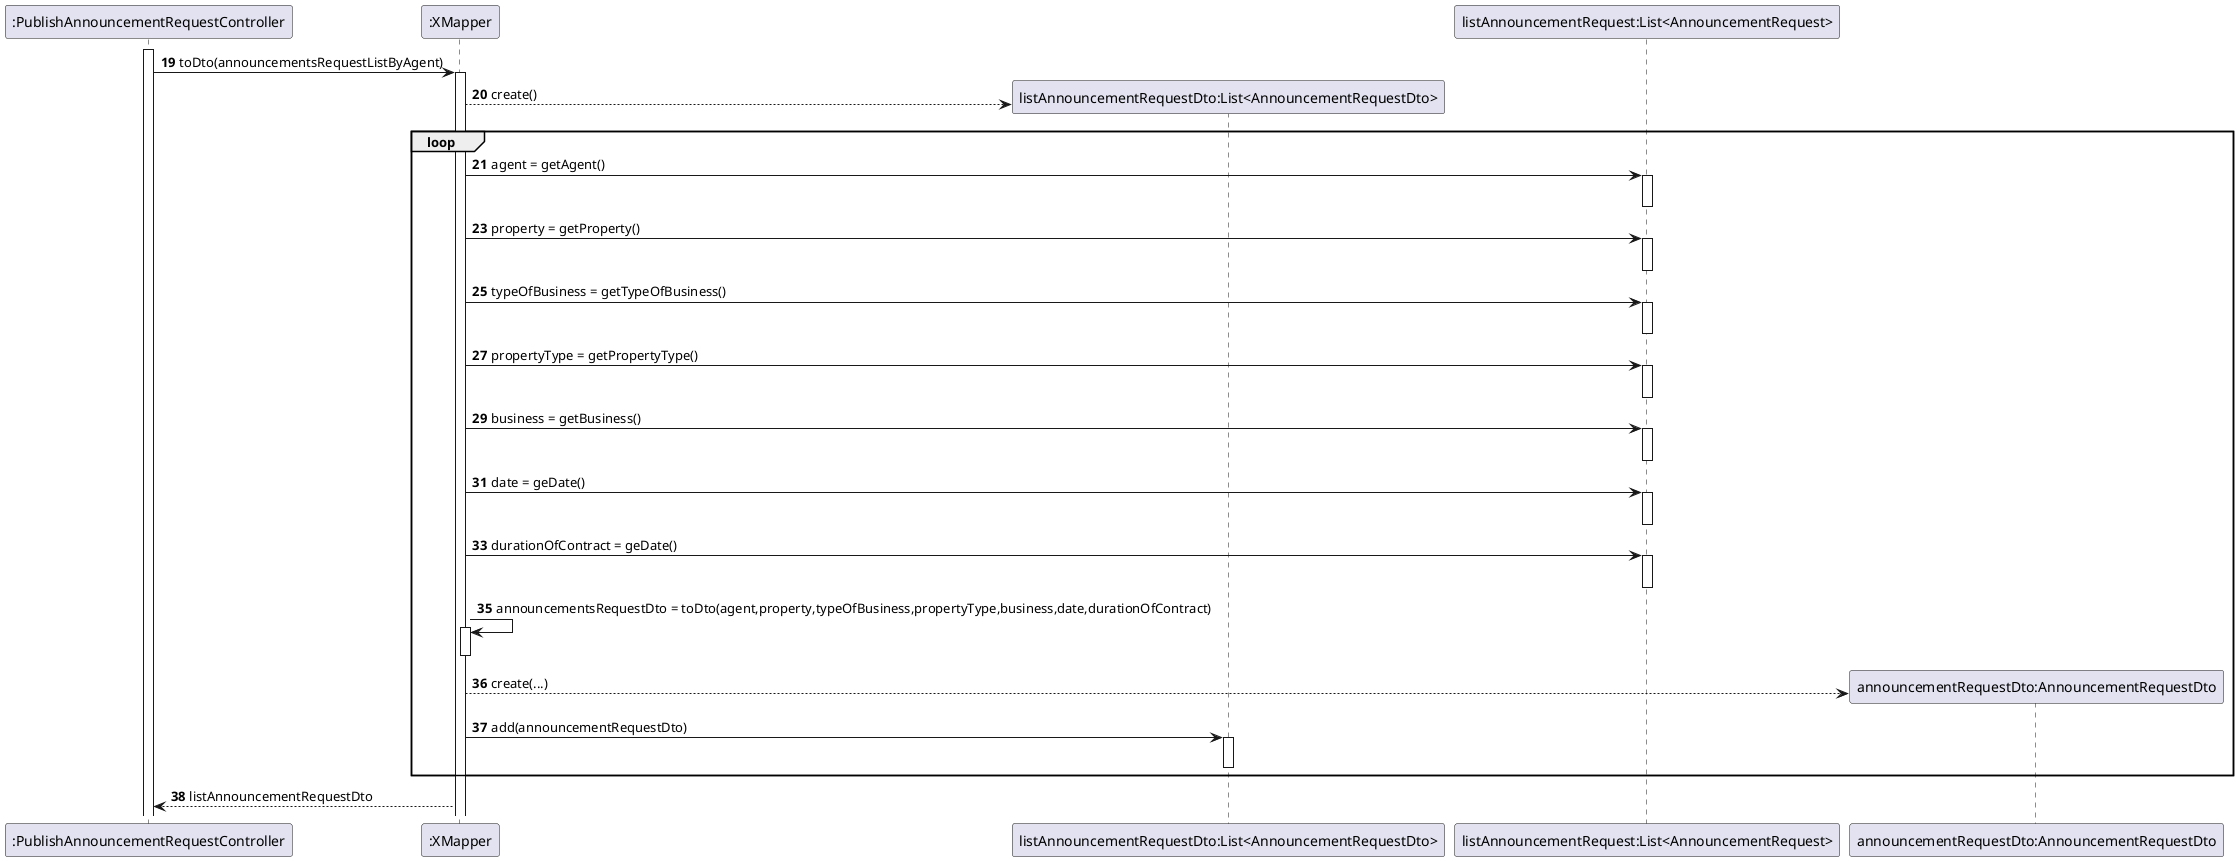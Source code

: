 @startuml
'https://plantuml.com/sequence-diagram

participant ":PublishAnnouncementRequestController" as PublishAnnouncementRequestController
participant ":XMapper" as XMapper
participant "listAnnouncementRequestDto:List<AnnouncementRequestDto>" as listAnnouncementRequestDto
participant "listAnnouncementRequest:List<AnnouncementRequest>" as listAnnouncementRequest
participant "announcementRequestDto:AnnouncementRequestDto" as AnnouncementRequestDto

autonumber 19

activate PublishAnnouncementRequestController

PublishAnnouncementRequestController -> XMapper: toDto(announcementsRequestListByAgent)
activate XMapper

XMapper --> listAnnouncementRequestDto**: create()

loop

XMapper -> listAnnouncementRequest :agent = getAgent()
activate listAnnouncementRequest

XMapper -[hidden]> listAnnouncementRequest
deactivate listAnnouncementRequest

XMapper -> listAnnouncementRequest: property = getProperty()
activate listAnnouncementRequest

XMapper -[hidden]> listAnnouncementRequest
deactivate listAnnouncementRequest

XMapper -> listAnnouncementRequest: typeOfBusiness = getTypeOfBusiness()
activate listAnnouncementRequest

XMapper -[hidden]> listAnnouncementRequest
deactivate listAnnouncementRequest

XMapper -> listAnnouncementRequest: propertyType = getPropertyType()
activate listAnnouncementRequest

XMapper -[hidden]> listAnnouncementRequest
deactivate listAnnouncementRequest

XMapper -> listAnnouncementRequest: business = getBusiness()
activate listAnnouncementRequest

XMapper -[hidden]> listAnnouncementRequest
deactivate listAnnouncementRequest

XMapper -> listAnnouncementRequest: date = geDate()
activate listAnnouncementRequest

XMapper -[hidden]> listAnnouncementRequest
deactivate listAnnouncementRequest


XMapper -> listAnnouncementRequest: durationOfContract = geDate()
activate listAnnouncementRequest

XMapper -[hidden]> listAnnouncementRequest
deactivate listAnnouncementRequest

XMapper -> XMapper : announcementsRequestDto = toDto(agent,property,typeOfBusiness,propertyType,business,date,durationOfContract)
activate XMapper

deactivate XMapper

XMapper --> AnnouncementRequestDto**: create(...)

XMapper -> listAnnouncementRequestDto: add(announcementRequestDto)
activate listAnnouncementRequestDto

deactivate listAnnouncementRequestDto
end

XMapper --> PublishAnnouncementRequestController: listAnnouncementRequestDto

@enduml